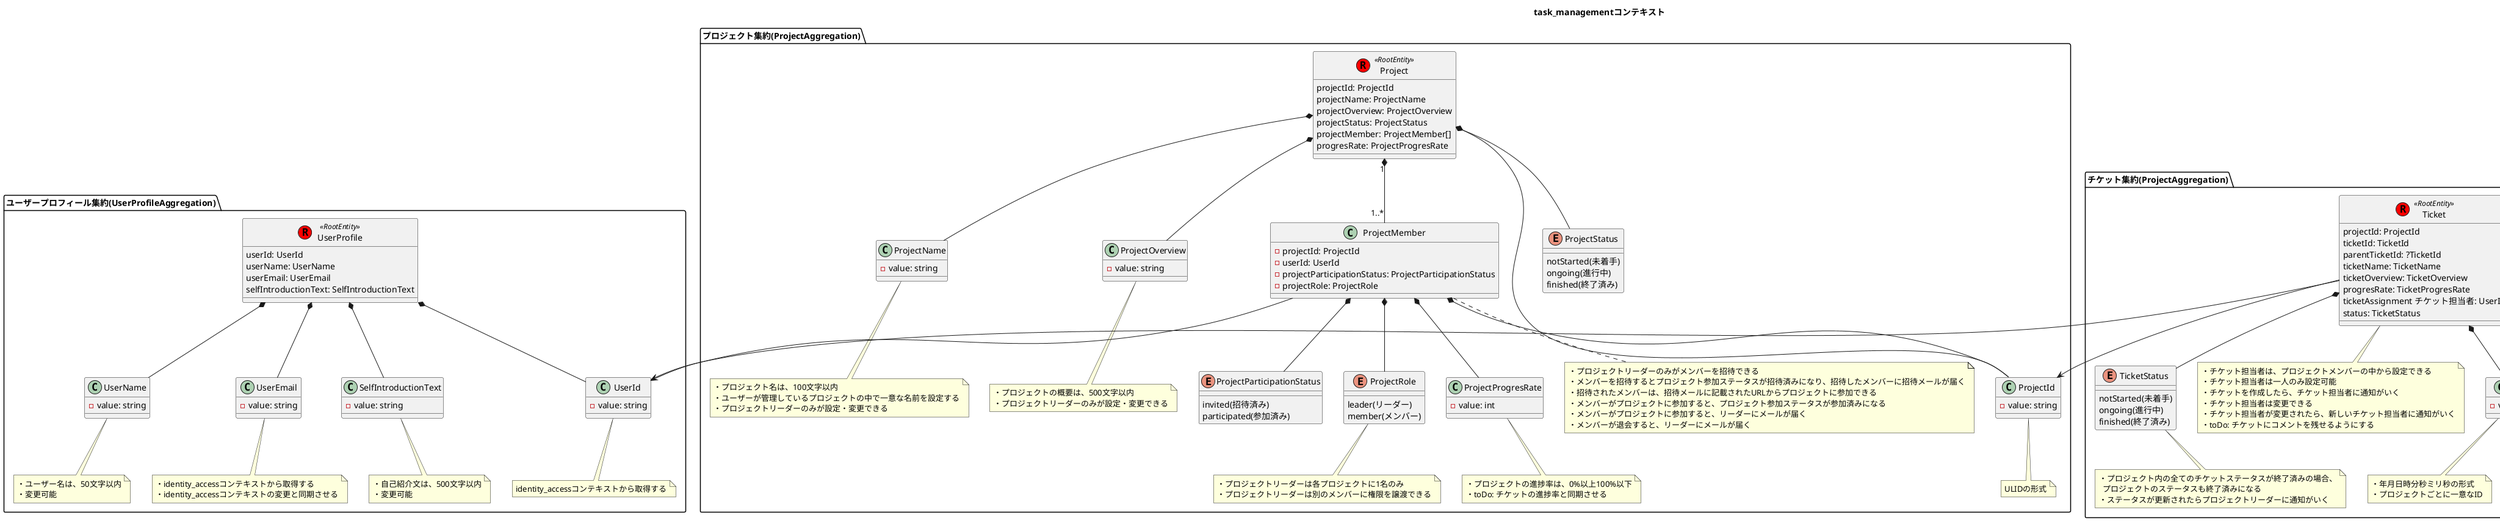 @startuml task_management

title task_managementコンテキスト

package "ユーザープロフィール集約(UserProfileAggregation)" {
    class UserProfile << (R,red) RootEntity >> {
        userId: UserId
        userName: UserName
        userEmail: UserEmail
        selfIntroductionText: SelfIntroductionText
    }

    class UserName {
        - value: string
    }

    class UserEmail {
        - value: string
    }

    class SelfIntroductionText {
        - value: string
    }

    class UserId {
        - value: string
    }

    note bottom of UserId
        identity_accessコンテキストから取得する
    end note

    note bottom of UserEmail
        ・identity_accessコンテキストから取得する
        ・identity_accessコンテキストの変更と同期させる
    end note

    note bottom of UserName
        ・ユーザー名は、50文字以内
        ・変更可能
    end note

    note bottom of SelfIntroductionText
        ・自己紹介文は、500文字以内
        ・変更可能
    end note

    UserProfile *-down- UserId
    UserProfile *-down- UserName
    UserProfile *-down- UserEmail
    UserProfile *-down- SelfIntroductionText
}

package "プロジェクト集約(ProjectAggregation)" {
    class Project << (R,red) RootEntity >> {
       projectId: ProjectId
       projectName: ProjectName
       projectOverview: ProjectOverview
       projectStatus: ProjectStatus
       projectMember: ProjectMember[]
       progresRate: ProjectProgresRate
    }

    class ProjectId {
        - value: string
    }

    class ProjectName {
        - value: string
    }

    class ProjectOverview {
        - value: string
    }

    enum ProjectStatus {
        notStarted(未着手)
        ongoing(進行中)
        finished(終了済み)
    }

    class ProjectMember {
        - projectId: ProjectId
        - userId: UserId
        - projectParticipationStatus: ProjectParticipationStatus
        - projectRole: ProjectRole
    }

    enum ProjectParticipationStatus {
        invited(招待済み)
        participated(参加済み)
    }

    enum ProjectRole {
        leader(リーダー)
        member(メンバー)
    }

    class ProjectProgresRate {
        - value: int
    }

    note bottom of ProjectRole
        ・プロジェクトリーダーは各プロジェクトに1名のみ
        ・プロジェクトリーダーは別のメンバーに権限を譲渡できる
    end note

    note bottom of ProjectId
        ULIDの形式
    end note

    note bottom of ProjectName
        ・プロジェクト名は、100文字以内
        ・ユーザーが管理しているプロジェクトの中で一意な名前を設定する
        ・プロジェクトリーダーのみが設定・変更できる
    end note

    note bottom of ProjectOverview
        ・プロジェクトの概要は、500文字以内
        ・プロジェクトリーダーのみが設定・変更できる
    end note

    note bottom of ProjectMember
        ・プロジェクトリーダーのみがメンバーを招待できる
        ・メンバーを招待するとプロジェクト参加ステータスが招待済みになり、招待したメンバーに招待メールが届く
        ・招待されたメンバーは、招待メールに記載されたURLからプロジェクトに参加できる
        ・メンバーがプロジェクトに参加すると、プロジェクト参加ステータスが参加済みになる
        ・メンバーがプロジェクトに参加すると、リーダーにメールが届く
        ・メンバーが退会すると、リーダーにメールが届く
    end note

    note bottom of ProjectProgresRate
        ・プロジェクトの進捗率は、0%以上100%以下
        ・toDo: チケットの進捗率と同期させる
    end note

    Project *-down- ProjectId
    Project *-down- ProjectName
    Project *-down- ProjectOverview
    Project *-down- ProjectStatus
    Project "1" *-down- "1..*" ProjectMember
    ProjectMember *-down- ProjectId
    ProjectMember *-down- ProjectProgresRate
    ProjectMember -down-> UserId
    ProjectMember *-down- ProjectParticipationStatus
    ProjectMember *-down- ProjectRole
}

package "チケット集約(ProjectAggregation)" {
    class Ticket << (R,red) RootEntity >> {
       projectId: ProjectId
       ticketId: TicketId
       parentTicketId: ?TicketId
       ticketName: TicketName
       ticketOverview: TicketOverview
       progresRate: TicketProgresRate
       ticketAssignment チケット担当者: UserId
       status: TicketStatus
    }

    class TicketId {
        - value: string
    }

    class TicketName {
        - value: string
    }

    class TicketOverview {
        - value: string
    }

    class TicketProgresRate {
        - value: string
    }

    enum TicketStatus {
        notStarted(未着手)
        ongoing(進行中)
        finished(終了済み)
    }

    note bottom of Ticket
        ・チケット担当者は、プロジェクトメンバーの中から設定できる
        ・チケット担当者は一人のみ設定可能
        ・チケットを作成したら、チケット担当者に通知がいく
        ・チケット担当者は変更できる
        ・チケット担当者が変更されたら、新しいチケット担当者に通知がいく
        ・toDo: チケットにコメントを残せるようにする
    end note

    note bottom of TicketId
        ・年月日時分秒ミリ秒の形式
        ・プロジェクトごとに一意なID
    end note

    note bottom of TicketName
        ・チケット名は、100文字以内
        ・プロジェクト内で一意な名前を設定する
    end note

    note bottom of TicketOverview
        チケットの概要は、500文字以内
    end note

    note bottom of TicketProgresRate
        ・チケットの進捗率は、0〜100の数値
        ・チケット担当者のみが変更できる
        ・todo: チケットの進捗率を更新したらプロジェクトの進捗率も自動で更新できるようにする
    end note

    note bottom of TicketStatus
        ・プロジェクト内の全てのチケットステータスが終了済みの場合、
          プロジェクトのステータスも終了済みになる
        ・ステータスが更新されたらプロジェクトリーダーに通知がいく
    end note

    Ticket -down-> ProjectId
    Ticket *-down- TicketId
    Ticket *-down- TicketName
    Ticket *-down- TicketOverview
    Ticket *-down- TicketProgresRate
    Ticket *-down- TicketStatus
    Ticket -down-> UserId
}

@enduml